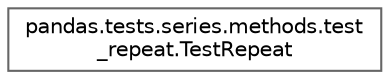 digraph "Graphical Class Hierarchy"
{
 // LATEX_PDF_SIZE
  bgcolor="transparent";
  edge [fontname=Helvetica,fontsize=10,labelfontname=Helvetica,labelfontsize=10];
  node [fontname=Helvetica,fontsize=10,shape=box,height=0.2,width=0.4];
  rankdir="LR";
  Node0 [id="Node000000",label="pandas.tests.series.methods.test\l_repeat.TestRepeat",height=0.2,width=0.4,color="grey40", fillcolor="white", style="filled",URL="$d9/da3/classpandas_1_1tests_1_1series_1_1methods_1_1test__repeat_1_1TestRepeat.html",tooltip=" "];
}
